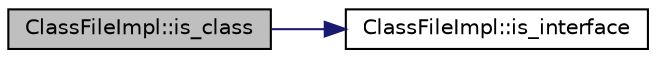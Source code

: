 digraph "ClassFileImpl::is_class"
{
  bgcolor="transparent";
  edge [fontname="Helvetica",fontsize="10",labelfontname="Helvetica",labelfontsize="10"];
  node [fontname="Helvetica",fontsize="10",shape=record];
  rankdir="LR";
  Node6 [label="ClassFileImpl::is_class",height=0.2,width=0.4,color="black", fillcolor="grey75", style="filled", fontcolor="black"];
  Node6 -> Node7 [color="midnightblue",fontsize="10",style="solid",fontname="Helvetica"];
  Node7 [label="ClassFileImpl::is_interface",height=0.2,width=0.4,color="black",URL="$classClassFileImpl.html#ade64e9cb17003aa71ef596785ab8c575",tooltip="Returns whether this is actually an interface, and not a class. "];
}
